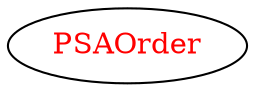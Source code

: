 digraph dependencyGraph {
 concentrate=true;
 ranksep="2.0";
 rankdir="LR"; 
 splines="ortho";
"PSAOrder" [fontcolor="red"];
}